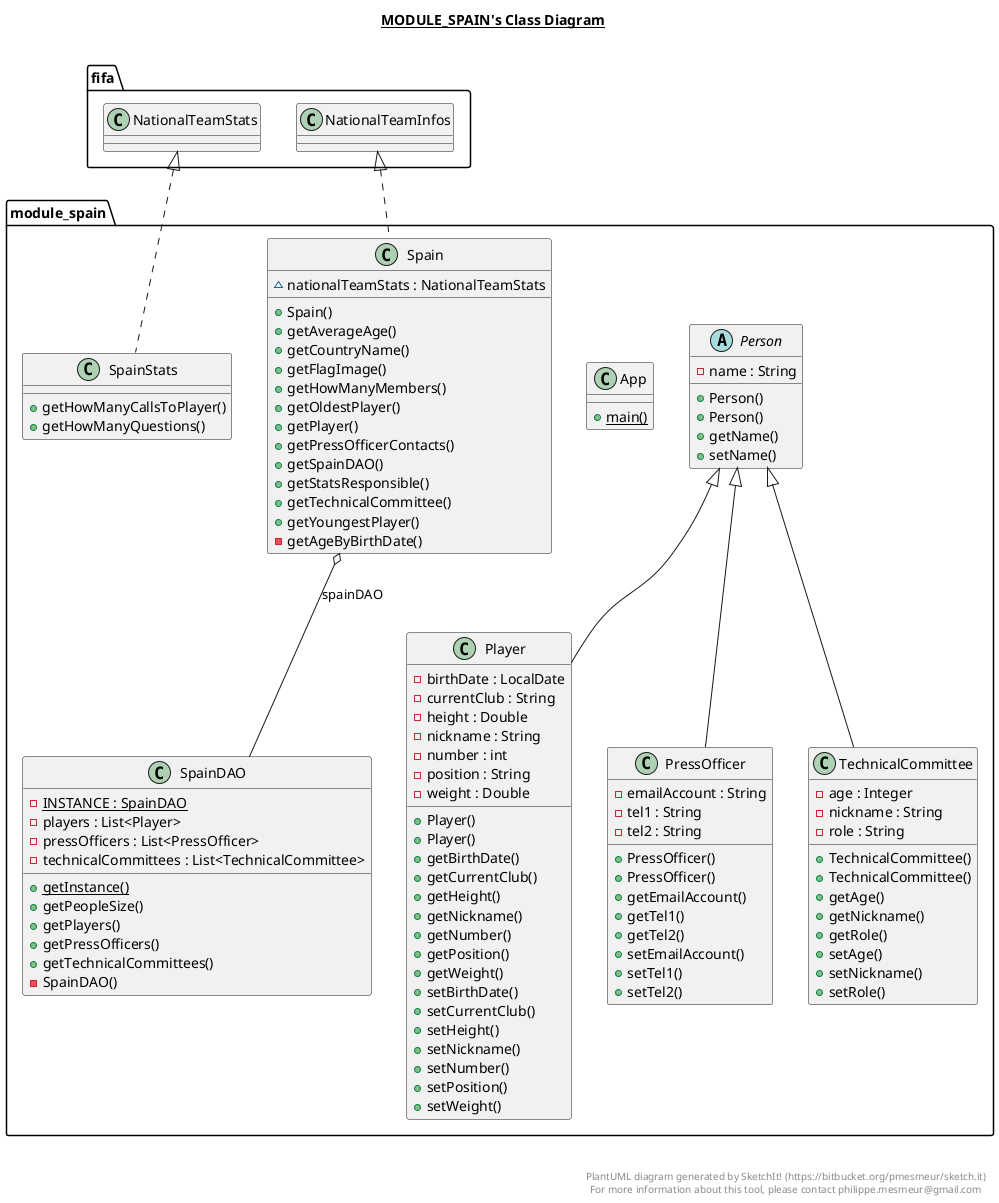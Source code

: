 @startuml

title __MODULE_SPAIN's Class Diagram__\n

  namespace module_spain {
    class module_spain.App {
        {static} + main()
    }
  }
  

  namespace module_spain {
    abstract class module_spain.Person {
        - name : String
        + Person()
        + Person()
        + getName()
        + setName()
    }
  }
  

  namespace module_spain {
    class module_spain.Player {
        - birthDate : LocalDate
        - currentClub : String
        - height : Double
        - nickname : String
        - number : int
        - position : String
        - weight : Double
        + Player()
        + Player()
        + getBirthDate()
        + getCurrentClub()
        + getHeight()
        + getNickname()
        + getNumber()
        + getPosition()
        + getWeight()
        + setBirthDate()
        + setCurrentClub()
        + setHeight()
        + setNickname()
        + setNumber()
        + setPosition()
        + setWeight()
    }
  }
  

  namespace module_spain {
    class module_spain.PressOfficer {
        - emailAccount : String
        - tel1 : String
        - tel2 : String
        + PressOfficer()
        + PressOfficer()
        + getEmailAccount()
        + getTel1()
        + getTel2()
        + setEmailAccount()
        + setTel1()
        + setTel2()
    }
  }
  

  namespace module_spain {
    class module_spain.Spain {
        ~ nationalTeamStats : NationalTeamStats
        + Spain()
        + getAverageAge()
        + getCountryName()
        + getFlagImage()
        + getHowManyMembers()
        + getOldestPlayer()
        + getPlayer()
        + getPressOfficerContacts()
        + getSpainDAO()
        + getStatsResponsible()
        + getTechnicalCommittee()
        + getYoungestPlayer()
        - getAgeByBirthDate()
    }
  }
  

  namespace module_spain {
    class module_spain.SpainDAO {
        {static} - INSTANCE : SpainDAO
        - players : List<Player>
        - pressOfficers : List<PressOfficer>
        - technicalCommittees : List<TechnicalCommittee>
        {static} + getInstance()
        + getPeopleSize()
        + getPlayers()
        + getPressOfficers()
        + getTechnicalCommittees()
        - SpainDAO()
    }
  }
  

  namespace module_spain {
    class module_spain.SpainStats {
        + getHowManyCallsToPlayer()
        + getHowManyQuestions()
    }
  }
  

  namespace module_spain {
    class module_spain.TechnicalCommittee {
        - age : Integer
        - nickname : String
        - role : String
        + TechnicalCommittee()
        + TechnicalCommittee()
        + getAge()
        + getNickname()
        + getRole()
        + setAge()
        + setNickname()
        + setRole()
    }
  }
  

  module_spain.Player -up-|> module_spain.Person
  module_spain.PressOfficer -up-|> module_spain.Person
  module_spain.Spain .up.|> fifa.NationalTeamInfos
  module_spain.Spain o-- module_spain.SpainDAO : spainDAO
  module_spain.SpainStats .up.|> fifa.NationalTeamStats
  module_spain.TechnicalCommittee -up-|> module_spain.Person


right footer


PlantUML diagram generated by SketchIt! (https://bitbucket.org/pmesmeur/sketch.it)
For more information about this tool, please contact philippe.mesmeur@gmail.com
endfooter

@enduml
